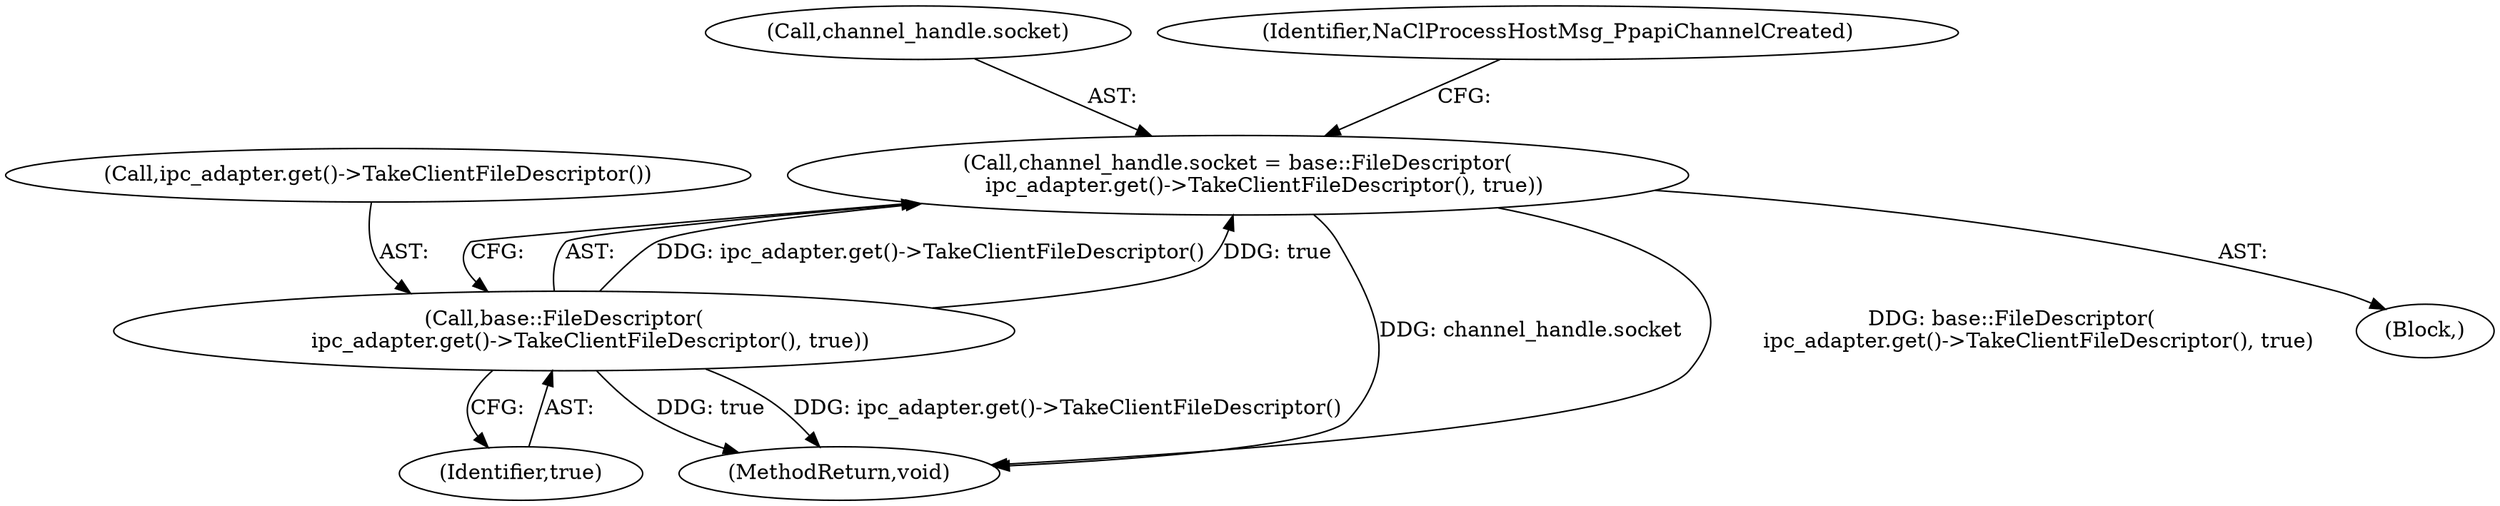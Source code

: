 digraph "0_Chrome_3b0d77670a0613f409110817455d2137576b485a_7@API" {
"1000133" [label="(Call,channel_handle.socket = base::FileDescriptor(\n        ipc_adapter.get()->TakeClientFileDescriptor(), true))"];
"1000137" [label="(Call,base::FileDescriptor(\n        ipc_adapter.get()->TakeClientFileDescriptor(), true))"];
"1000134" [label="(Call,channel_handle.socket)"];
"1000137" [label="(Call,base::FileDescriptor(\n        ipc_adapter.get()->TakeClientFileDescriptor(), true))"];
"1000144" [label="(Identifier,NaClProcessHostMsg_PpapiChannelCreated)"];
"1000133" [label="(Call,channel_handle.socket = base::FileDescriptor(\n        ipc_adapter.get()->TakeClientFileDescriptor(), true))"];
"1000139" [label="(Identifier,true)"];
"1000121" [label="(Block,)"];
"1000138" [label="(Call,ipc_adapter.get()->TakeClientFileDescriptor())"];
"1000295" [label="(MethodReturn,void)"];
"1000133" -> "1000121"  [label="AST: "];
"1000133" -> "1000137"  [label="CFG: "];
"1000134" -> "1000133"  [label="AST: "];
"1000137" -> "1000133"  [label="AST: "];
"1000144" -> "1000133"  [label="CFG: "];
"1000133" -> "1000295"  [label="DDG: channel_handle.socket"];
"1000133" -> "1000295"  [label="DDG: base::FileDescriptor(\n        ipc_adapter.get()->TakeClientFileDescriptor(), true)"];
"1000137" -> "1000133"  [label="DDG: ipc_adapter.get()->TakeClientFileDescriptor()"];
"1000137" -> "1000133"  [label="DDG: true"];
"1000137" -> "1000139"  [label="CFG: "];
"1000138" -> "1000137"  [label="AST: "];
"1000139" -> "1000137"  [label="AST: "];
"1000137" -> "1000295"  [label="DDG: true"];
"1000137" -> "1000295"  [label="DDG: ipc_adapter.get()->TakeClientFileDescriptor()"];
}
